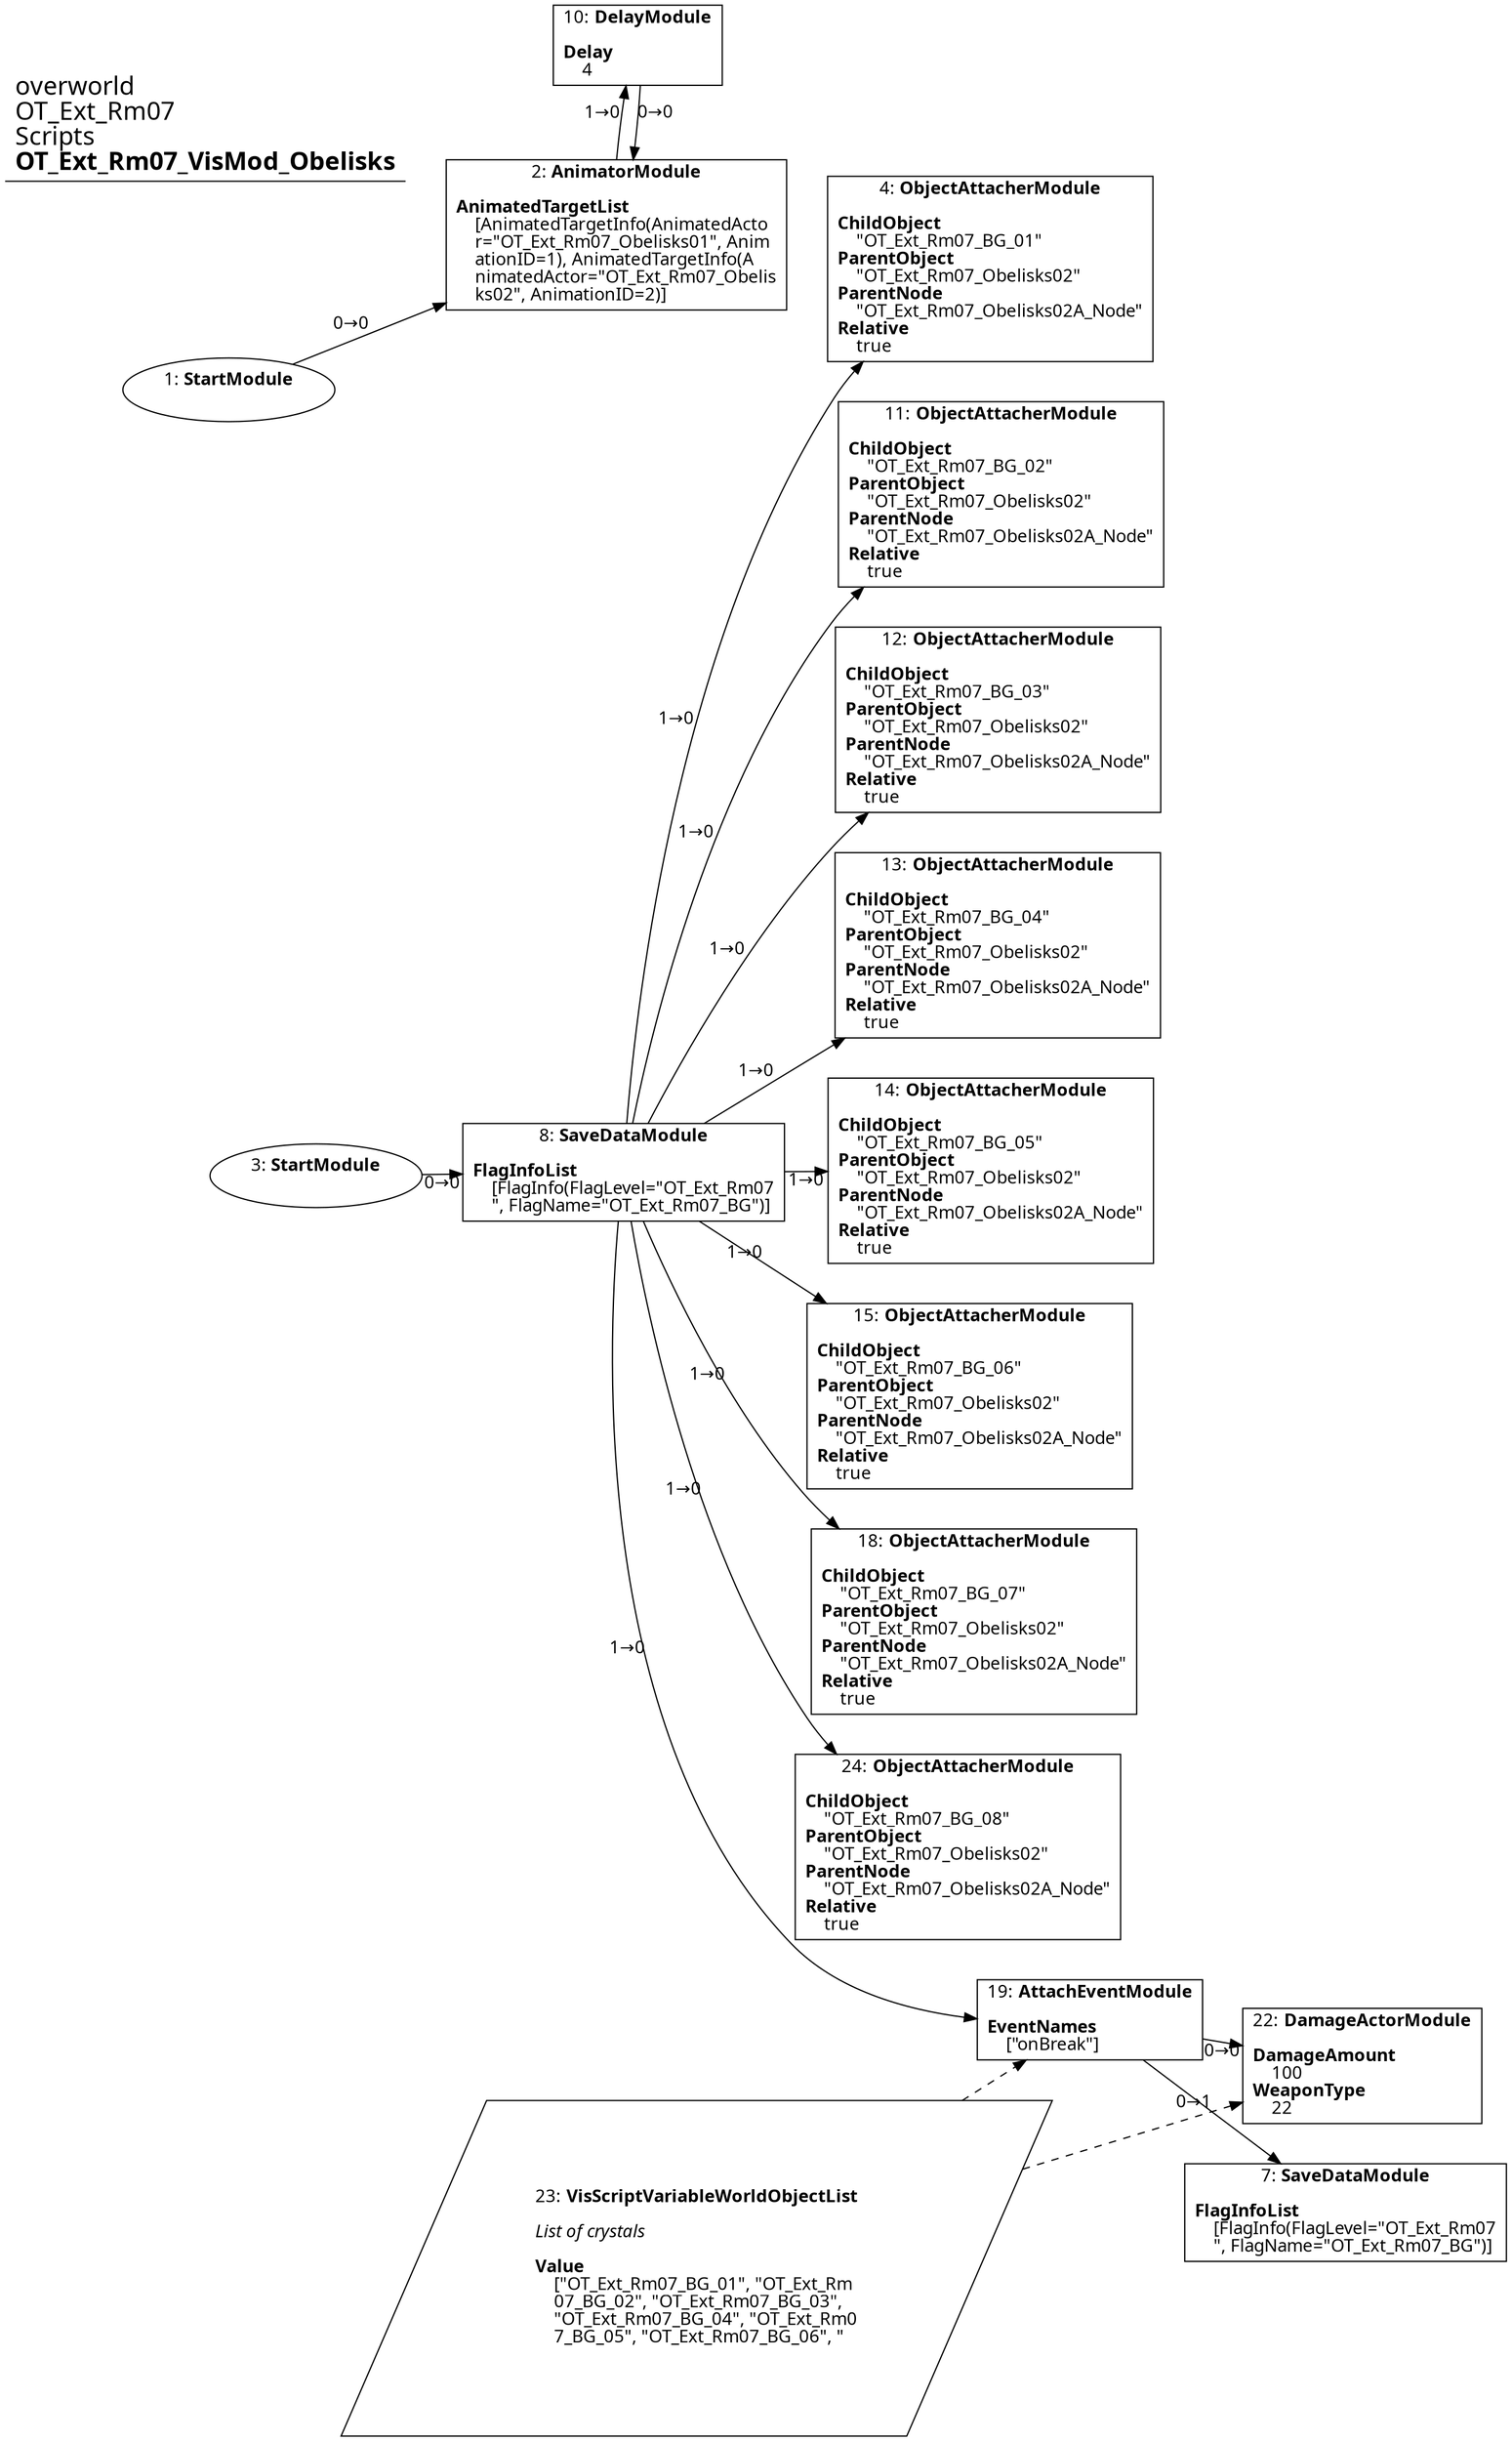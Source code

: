 digraph {
    layout = fdp;
    overlap = prism;
    sep = "+16";
    splines = spline;

    node [ shape = box ];

    graph [ fontname = "Segoe UI" ];
    node [ fontname = "Segoe UI" ];
    edge [ fontname = "Segoe UI" ];

    1 [ label = <1: <b>StartModule</b><br/><br/>> ];
    1 [ shape = oval ]
    1 [ pos = "-0.24000001,-0.035!" ];
    1 -> 2 [ label = "0→0" ];

    2 [ label = <2: <b>AnimatorModule</b><br/><br/><b>AnimatedTargetList</b><br align="left"/>    [AnimatedTargetInfo(AnimatedActo<br align="left"/>    r=&quot;OT_Ext_Rm07_Obelisks01&quot;, Anim<br align="left"/>    ationID=1), AnimatedTargetInfo(A<br align="left"/>    nimatedActor=&quot;OT_Ext_Rm07_Obelis<br align="left"/>    ks02&quot;, AnimationID=2)]<br align="left"/>> ];
    2 [ pos = "0.076000005,-0.035!" ];
    2 -> 10 [ label = "1→0" ];

    3 [ label = <3: <b>StartModule</b><br/><br/>> ];
    3 [ shape = oval ]
    3 [ pos = "-0.19900002,-0.53900003!" ];
    3 -> 8 [ label = "0→0" ];

    4 [ label = <4: <b>ObjectAttacherModule</b><br/><br/><b>ChildObject</b><br align="left"/>    &quot;OT_Ext_Rm07_BG_01&quot;<br align="left"/><b>ParentObject</b><br align="left"/>    &quot;OT_Ext_Rm07_Obelisks02&quot;<br align="left"/><b>ParentNode</b><br align="left"/>    &quot;OT_Ext_Rm07_Obelisks02A_Node&quot;<br align="left"/><b>Relative</b><br align="left"/>    true<br align="left"/>> ];
    4 [ pos = "0.402,-0.13800001!" ];

    7 [ label = <7: <b>SaveDataModule</b><br/><br/><b>FlagInfoList</b><br align="left"/>    [FlagInfo(FlagLevel=&quot;OT_Ext_Rm07<br align="left"/>    &quot;, FlagName=&quot;OT_Ext_Rm07_BG&quot;)]<br align="left"/>> ];
    7 [ pos = "0.70500004,-1.4300001!" ];

    8 [ label = <8: <b>SaveDataModule</b><br/><br/><b>FlagInfoList</b><br align="left"/>    [FlagInfo(FlagLevel=&quot;OT_Ext_Rm07<br align="left"/>    &quot;, FlagName=&quot;OT_Ext_Rm07_BG&quot;)]<br align="left"/>> ];
    8 [ pos = "0.063,-0.53900003!" ];
    8 -> 4 [ label = "1→0" ];
    8 -> 11 [ label = "1→0" ];
    8 -> 12 [ label = "1→0" ];
    8 -> 13 [ label = "1→0" ];
    8 -> 14 [ label = "1→0" ];
    8 -> 15 [ label = "1→0" ];
    8 -> 18 [ label = "1→0" ];
    8 -> 19 [ label = "1→0" ];
    8 -> 24 [ label = "1→0" ];

    10 [ label = <10: <b>DelayModule</b><br/><br/><b>Delay</b><br align="left"/>    4<br align="left"/>> ];
    10 [ pos = "0.105000004,0.132!" ];
    10 -> 2 [ label = "0→0" ];

    11 [ label = <11: <b>ObjectAttacherModule</b><br/><br/><b>ChildObject</b><br align="left"/>    &quot;OT_Ext_Rm07_BG_02&quot;<br align="left"/><b>ParentObject</b><br align="left"/>    &quot;OT_Ext_Rm07_Obelisks02&quot;<br align="left"/><b>ParentNode</b><br align="left"/>    &quot;OT_Ext_Rm07_Obelisks02A_Node&quot;<br align="left"/><b>Relative</b><br align="left"/>    true<br align="left"/>> ];
    11 [ pos = "0.40600002,-0.223!" ];

    12 [ label = <12: <b>ObjectAttacherModule</b><br/><br/><b>ChildObject</b><br align="left"/>    &quot;OT_Ext_Rm07_BG_03&quot;<br align="left"/><b>ParentObject</b><br align="left"/>    &quot;OT_Ext_Rm07_Obelisks02&quot;<br align="left"/><b>ParentNode</b><br align="left"/>    &quot;OT_Ext_Rm07_Obelisks02A_Node&quot;<br align="left"/><b>Relative</b><br align="left"/>    true<br align="left"/>> ];
    12 [ pos = "0.40600002,-0.307!" ];

    13 [ label = <13: <b>ObjectAttacherModule</b><br/><br/><b>ChildObject</b><br align="left"/>    &quot;OT_Ext_Rm07_BG_04&quot;<br align="left"/><b>ParentObject</b><br align="left"/>    &quot;OT_Ext_Rm07_Obelisks02&quot;<br align="left"/><b>ParentNode</b><br align="left"/>    &quot;OT_Ext_Rm07_Obelisks02A_Node&quot;<br align="left"/><b>Relative</b><br align="left"/>    true<br align="left"/>> ];
    13 [ pos = "0.407,-0.39200002!" ];

    14 [ label = <14: <b>ObjectAttacherModule</b><br/><br/><b>ChildObject</b><br align="left"/>    &quot;OT_Ext_Rm07_BG_05&quot;<br align="left"/><b>ParentObject</b><br align="left"/>    &quot;OT_Ext_Rm07_Obelisks02&quot;<br align="left"/><b>ParentNode</b><br align="left"/>    &quot;OT_Ext_Rm07_Obelisks02A_Node&quot;<br align="left"/><b>Relative</b><br align="left"/>    true<br align="left"/>> ];
    14 [ pos = "0.409,-0.47500002!" ];

    15 [ label = <15: <b>ObjectAttacherModule</b><br/><br/><b>ChildObject</b><br align="left"/>    &quot;OT_Ext_Rm07_BG_06&quot;<br align="left"/><b>ParentObject</b><br align="left"/>    &quot;OT_Ext_Rm07_Obelisks02&quot;<br align="left"/><b>ParentNode</b><br align="left"/>    &quot;OT_Ext_Rm07_Obelisks02A_Node&quot;<br align="left"/><b>Relative</b><br align="left"/>    true<br align="left"/>> ];
    15 [ pos = "0.41000003,-0.56!" ];

    18 [ label = <18: <b>ObjectAttacherModule</b><br/><br/><b>ChildObject</b><br align="left"/>    &quot;OT_Ext_Rm07_BG_07&quot;<br align="left"/><b>ParentObject</b><br align="left"/>    &quot;OT_Ext_Rm07_Obelisks02&quot;<br align="left"/><b>ParentNode</b><br align="left"/>    &quot;OT_Ext_Rm07_Obelisks02A_Node&quot;<br align="left"/><b>Relative</b><br align="left"/>    true<br align="left"/>> ];
    18 [ pos = "0.41300002,-0.65400004!" ];

    19 [ label = <19: <b>AttachEventModule</b><br/><br/><b>EventNames</b><br align="left"/>    [&quot;onBreak&quot;]<br align="left"/>> ];
    19 [ pos = "0.42600003,-1.2830001!" ];
    19 -> 22 [ label = "0→0" ];
    19 -> 7 [ label = "0→1" ];
    23 -> 19 [ style = dashed ];

    22 [ label = <22: <b>DamageActorModule</b><br/><br/><b>DamageAmount</b><br align="left"/>    100<br align="left"/><b>WeaponType</b><br align="left"/>    22<br align="left"/>> ];
    22 [ pos = "0.70600003,-1.2830001!" ];
    23 -> 22 [ style = dashed ];

    23 [ label = <23: <b>VisScriptVariableWorldObjectList</b><br/><br/><i>List of crystals<br align="left"/></i><br align="left"/><b>Value</b><br align="left"/>    [&quot;OT_Ext_Rm07_BG_01&quot;, &quot;OT_Ext_Rm<br align="left"/>    07_BG_02&quot;, &quot;OT_Ext_Rm07_BG_03&quot;, <br align="left"/>    &quot;OT_Ext_Rm07_BG_04&quot;, &quot;OT_Ext_Rm0<br align="left"/>    7_BG_05&quot;, &quot;OT_Ext_Rm07_BG_06&quot;, &quot;<br align="left"/>> ];
    23 [ shape = parallelogram ]
    23 [ pos = "0.22900002,-1.4250001!" ];

    24 [ label = <24: <b>ObjectAttacherModule</b><br/><br/><b>ChildObject</b><br align="left"/>    &quot;OT_Ext_Rm07_BG_08&quot;<br align="left"/><b>ParentObject</b><br align="left"/>    &quot;OT_Ext_Rm07_Obelisks02&quot;<br align="left"/><b>ParentNode</b><br align="left"/>    &quot;OT_Ext_Rm07_Obelisks02A_Node&quot;<br align="left"/><b>Relative</b><br align="left"/>    true<br align="left"/>> ];
    24 [ pos = "0.41300002,-0.744!" ];

    title [ pos = "-0.24100001,0.133!" ];
    title [ shape = underline ];
    title [ label = <<font point-size="20">overworld<br align="left"/>OT_Ext_Rm07<br align="left"/>Scripts<br align="left"/><b>OT_Ext_Rm07_VisMod_Obelisks</b><br align="left"/></font>> ];
}
